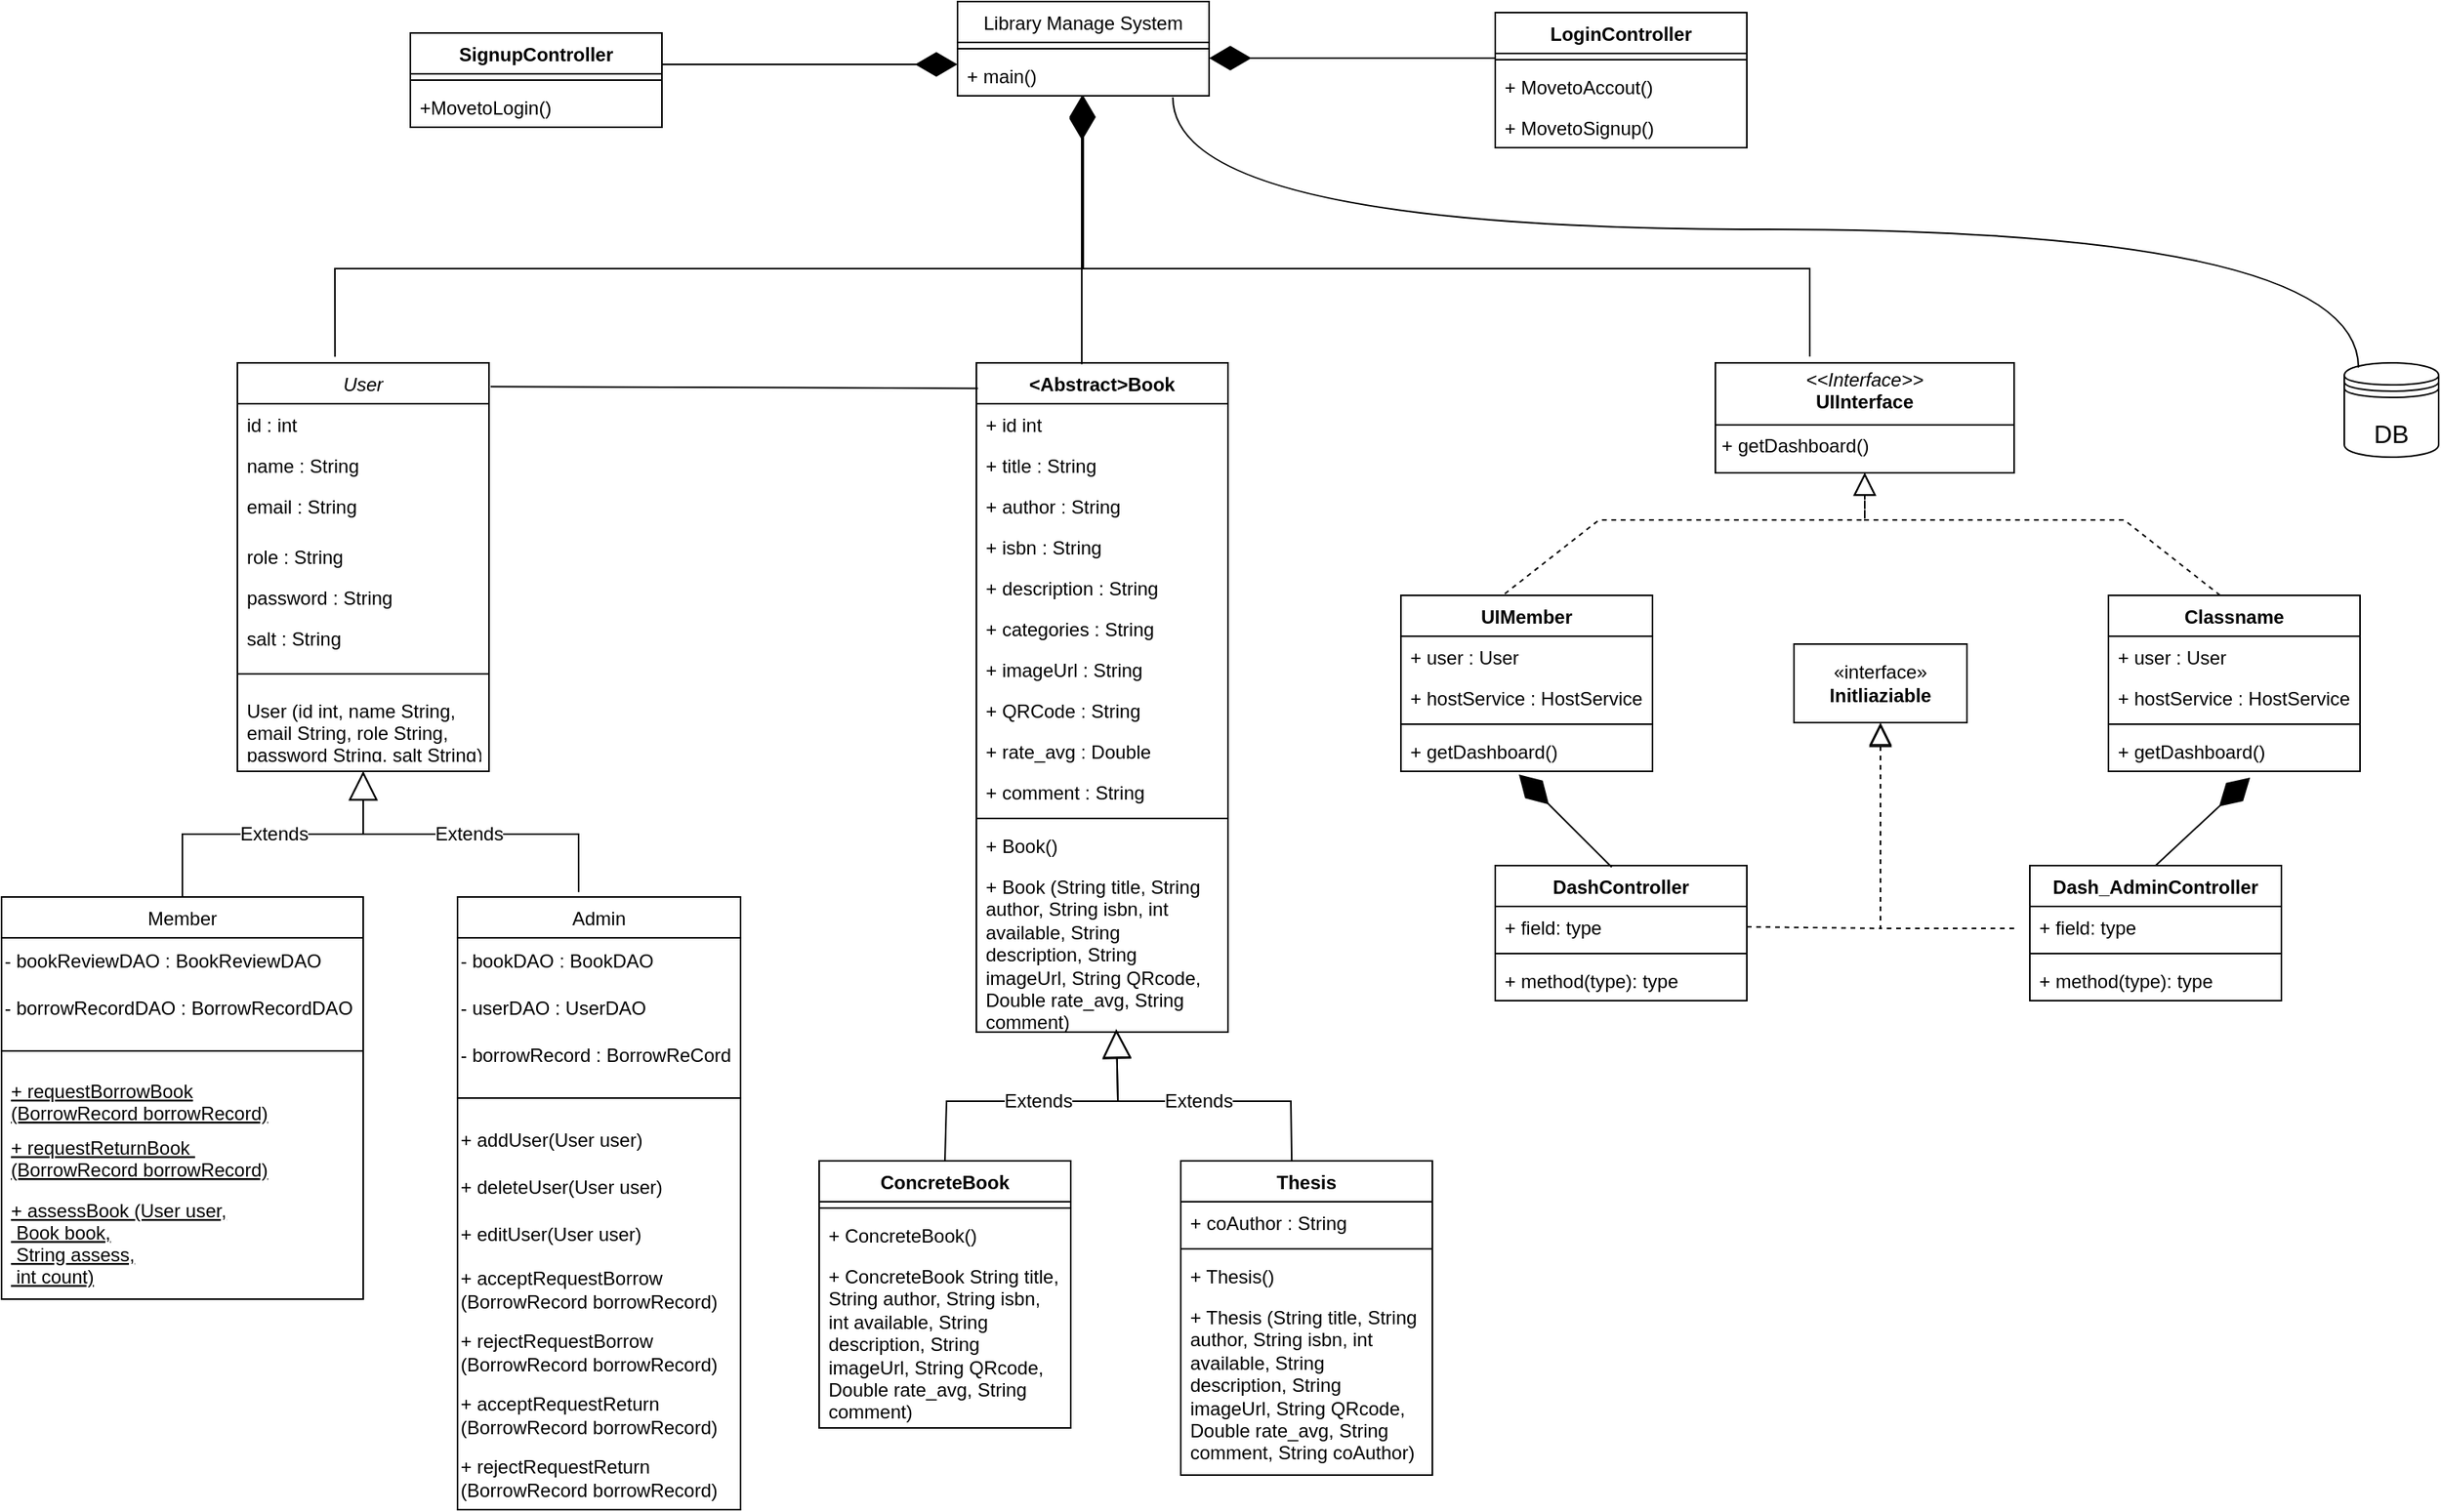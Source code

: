 <mxfile version="25.0.1">
  <diagram id="C5RBs43oDa-KdzZeNtuy" name="Page-1">
    <mxGraphModel dx="3167" dy="1218" grid="1" gridSize="10" guides="1" tooltips="1" connect="1" arrows="1" fold="1" page="1" pageScale="1" pageWidth="827" pageHeight="1169" math="0" shadow="0">
      <root>
        <mxCell id="WIyWlLk6GJQsqaUBKTNV-0" />
        <mxCell id="WIyWlLk6GJQsqaUBKTNV-1" parent="WIyWlLk6GJQsqaUBKTNV-0" />
        <mxCell id="zkfFHV4jXpPFQw0GAbJ--0" value="User" style="swimlane;fontStyle=2;align=center;verticalAlign=top;childLayout=stackLayout;horizontal=1;startSize=26;horizontalStack=0;resizeParent=1;resizeLast=0;collapsible=1;marginBottom=0;rounded=0;shadow=0;strokeWidth=1;" parent="WIyWlLk6GJQsqaUBKTNV-1" vertex="1">
          <mxGeometry x="60" y="340" width="160" height="260" as="geometry">
            <mxRectangle x="220" y="120" width="160" height="26" as="alternateBounds" />
          </mxGeometry>
        </mxCell>
        <mxCell id="zkfFHV4jXpPFQw0GAbJ--1" value="id : int&#xa;&#xa;" style="text;align=left;verticalAlign=top;spacingLeft=4;spacingRight=4;overflow=hidden;rotatable=0;points=[[0,0.5],[1,0.5]];portConstraint=eastwest;" parent="zkfFHV4jXpPFQw0GAbJ--0" vertex="1">
          <mxGeometry y="26" width="160" height="26" as="geometry" />
        </mxCell>
        <mxCell id="zkfFHV4jXpPFQw0GAbJ--2" value="name : String" style="text;align=left;verticalAlign=top;spacingLeft=4;spacingRight=4;overflow=hidden;rotatable=0;points=[[0,0.5],[1,0.5]];portConstraint=eastwest;rounded=0;shadow=0;html=0;" parent="zkfFHV4jXpPFQw0GAbJ--0" vertex="1">
          <mxGeometry y="52" width="160" height="26" as="geometry" />
        </mxCell>
        <mxCell id="zkfFHV4jXpPFQw0GAbJ--3" value="email : String" style="text;align=left;verticalAlign=top;spacingLeft=4;spacingRight=4;overflow=hidden;rotatable=0;points=[[0,0.5],[1,0.5]];portConstraint=eastwest;rounded=0;shadow=0;html=0;" parent="zkfFHV4jXpPFQw0GAbJ--0" vertex="1">
          <mxGeometry y="78" width="160" height="32" as="geometry" />
        </mxCell>
        <mxCell id="9yDtjn6EirdNGOI5Sz85-18" value="role : String" style="text;align=left;verticalAlign=top;spacingLeft=4;spacingRight=4;overflow=hidden;rotatable=0;points=[[0,0.5],[1,0.5]];portConstraint=eastwest;" parent="zkfFHV4jXpPFQw0GAbJ--0" vertex="1">
          <mxGeometry y="110" width="160" height="26" as="geometry" />
        </mxCell>
        <mxCell id="9yDtjn6EirdNGOI5Sz85-19" value="password : String" style="text;align=left;verticalAlign=top;spacingLeft=4;spacingRight=4;overflow=hidden;rotatable=0;points=[[0,0.5],[1,0.5]];portConstraint=eastwest;rounded=0;shadow=0;html=0;" parent="zkfFHV4jXpPFQw0GAbJ--0" vertex="1">
          <mxGeometry y="136" width="160" height="26" as="geometry" />
        </mxCell>
        <mxCell id="9yDtjn6EirdNGOI5Sz85-20" value="salt : String" style="text;align=left;verticalAlign=top;spacingLeft=4;spacingRight=4;overflow=hidden;rotatable=0;points=[[0,0.5],[1,0.5]];portConstraint=eastwest;rounded=0;shadow=0;html=0;" parent="zkfFHV4jXpPFQw0GAbJ--0" vertex="1">
          <mxGeometry y="162" width="160" height="26" as="geometry" />
        </mxCell>
        <mxCell id="9yDtjn6EirdNGOI5Sz85-48" value="" style="line;strokeWidth=1;fillColor=none;align=left;verticalAlign=middle;spacingTop=-1;spacingLeft=3;spacingRight=3;rotatable=0;labelPosition=right;points=[];portConstraint=eastwest;strokeColor=inherit;" parent="zkfFHV4jXpPFQw0GAbJ--0" vertex="1">
          <mxGeometry y="188" width="160" height="20" as="geometry" />
        </mxCell>
        <mxCell id="9yDtjn6EirdNGOI5Sz85-46" value="User (id int, name String, &#xa;email String, role String, &#xa;password String, salt String)" style="text;align=left;verticalAlign=top;spacingLeft=4;spacingRight=4;overflow=hidden;rotatable=0;points=[[0,0.5],[1,0.5]];portConstraint=eastwest;rounded=0;shadow=0;html=0;" parent="zkfFHV4jXpPFQw0GAbJ--0" vertex="1">
          <mxGeometry y="208" width="160" height="42" as="geometry" />
        </mxCell>
        <mxCell id="zkfFHV4jXpPFQw0GAbJ--6" value="Member" style="swimlane;fontStyle=0;align=center;verticalAlign=top;childLayout=stackLayout;horizontal=1;startSize=26;horizontalStack=0;resizeParent=1;resizeLast=0;collapsible=1;marginBottom=0;rounded=0;shadow=0;strokeWidth=1;" parent="WIyWlLk6GJQsqaUBKTNV-1" vertex="1">
          <mxGeometry x="-90" y="680" width="230" height="256" as="geometry">
            <mxRectangle x="130" y="380" width="160" height="26" as="alternateBounds" />
          </mxGeometry>
        </mxCell>
        <mxCell id="9yDtjn6EirdNGOI5Sz85-147" value="- bookReviewDAO : BookReviewDAO" style="text;html=1;align=left;verticalAlign=middle;resizable=0;points=[];autosize=1;strokeColor=none;fillColor=none;fontFamily=Helvetica;fontSize=12;fontColor=default;" parent="zkfFHV4jXpPFQw0GAbJ--6" vertex="1">
          <mxGeometry y="26" width="230" height="30" as="geometry" />
        </mxCell>
        <mxCell id="9yDtjn6EirdNGOI5Sz85-148" value="- borrowRecordDAO : BorrowRecordDAO" style="text;html=1;align=left;verticalAlign=middle;resizable=0;points=[];autosize=1;strokeColor=none;fillColor=none;fontFamily=Helvetica;fontSize=12;fontColor=default;" parent="zkfFHV4jXpPFQw0GAbJ--6" vertex="1">
          <mxGeometry y="56" width="230" height="30" as="geometry" />
        </mxCell>
        <mxCell id="zkfFHV4jXpPFQw0GAbJ--9" value="" style="line;html=1;strokeWidth=1;align=left;verticalAlign=middle;spacingTop=-1;spacingLeft=3;spacingRight=3;rotatable=0;labelPosition=right;points=[];portConstraint=eastwest;" parent="zkfFHV4jXpPFQw0GAbJ--6" vertex="1">
          <mxGeometry y="86" width="230" height="24" as="geometry" />
        </mxCell>
        <mxCell id="zkfFHV4jXpPFQw0GAbJ--10" value="+ requestBorrowBook&#xa;(BorrowRecord borrowRecord)" style="text;align=left;verticalAlign=top;spacingLeft=4;spacingRight=4;overflow=hidden;rotatable=0;points=[[0,0.5],[1,0.5]];portConstraint=eastwest;fontStyle=4" parent="zkfFHV4jXpPFQw0GAbJ--6" vertex="1">
          <mxGeometry y="110" width="230" height="36" as="geometry" />
        </mxCell>
        <mxCell id="9yDtjn6EirdNGOI5Sz85-119" value="+ requestReturnBook &#xa;(BorrowRecord borrowRecord)&#xa;" style="text;align=left;verticalAlign=top;spacingLeft=4;spacingRight=4;overflow=hidden;rotatable=0;points=[[0,0.5],[1,0.5]];portConstraint=eastwest;fontStyle=4" parent="zkfFHV4jXpPFQw0GAbJ--6" vertex="1">
          <mxGeometry y="146" width="230" height="40" as="geometry" />
        </mxCell>
        <mxCell id="9yDtjn6EirdNGOI5Sz85-120" value="+ assessBook (User user,&#xa; Book book,&#xa; String assess,&#xa; int count)&#xa;" style="text;align=left;verticalAlign=top;spacingLeft=4;spacingRight=4;overflow=hidden;rotatable=0;points=[[0,0.5],[1,0.5]];portConstraint=eastwest;fontStyle=4" parent="zkfFHV4jXpPFQw0GAbJ--6" vertex="1">
          <mxGeometry y="186" width="230" height="70" as="geometry" />
        </mxCell>
        <mxCell id="zkfFHV4jXpPFQw0GAbJ--13" value="Admin" style="swimlane;fontStyle=0;align=center;verticalAlign=top;childLayout=stackLayout;horizontal=1;startSize=26;horizontalStack=0;resizeParent=1;resizeLast=0;collapsible=1;marginBottom=0;rounded=0;shadow=0;strokeWidth=1;" parent="WIyWlLk6GJQsqaUBKTNV-1" vertex="1">
          <mxGeometry x="200" y="680" width="180" height="390" as="geometry">
            <mxRectangle x="340" y="380" width="170" height="26" as="alternateBounds" />
          </mxGeometry>
        </mxCell>
        <mxCell id="9yDtjn6EirdNGOI5Sz85-143" value="- bookDAO : BookDAO" style="text;html=1;align=left;verticalAlign=middle;resizable=0;points=[];autosize=1;strokeColor=none;fillColor=none;fontFamily=Helvetica;fontSize=12;fontColor=default;" parent="zkfFHV4jXpPFQw0GAbJ--13" vertex="1">
          <mxGeometry y="26" width="180" height="30" as="geometry" />
        </mxCell>
        <mxCell id="9yDtjn6EirdNGOI5Sz85-144" value="- userDAO : UserDAO" style="text;html=1;align=left;verticalAlign=middle;resizable=0;points=[];autosize=1;strokeColor=none;fillColor=none;fontFamily=Helvetica;fontSize=12;fontColor=default;" parent="zkfFHV4jXpPFQw0GAbJ--13" vertex="1">
          <mxGeometry y="56" width="180" height="30" as="geometry" />
        </mxCell>
        <mxCell id="9yDtjn6EirdNGOI5Sz85-145" value="- borrowRecord : BorrowReCord" style="text;html=1;align=left;verticalAlign=middle;resizable=0;points=[];autosize=1;strokeColor=none;fillColor=none;fontFamily=Helvetica;fontSize=12;fontColor=default;" parent="zkfFHV4jXpPFQw0GAbJ--13" vertex="1">
          <mxGeometry y="86" width="180" height="30" as="geometry" />
        </mxCell>
        <mxCell id="zkfFHV4jXpPFQw0GAbJ--15" value="" style="line;html=1;strokeWidth=1;align=left;verticalAlign=middle;spacingTop=-1;spacingLeft=3;spacingRight=3;rotatable=0;labelPosition=right;points=[];portConstraint=eastwest;" parent="zkfFHV4jXpPFQw0GAbJ--13" vertex="1">
          <mxGeometry y="116" width="180" height="24" as="geometry" />
        </mxCell>
        <mxCell id="9yDtjn6EirdNGOI5Sz85-128" value="+ addUser(User user)" style="text;html=1;align=left;verticalAlign=middle;resizable=0;points=[];autosize=1;strokeColor=none;fillColor=none;fontFamily=Helvetica;fontSize=12;fontColor=default;" parent="zkfFHV4jXpPFQw0GAbJ--13" vertex="1">
          <mxGeometry y="140" width="180" height="30" as="geometry" />
        </mxCell>
        <mxCell id="9yDtjn6EirdNGOI5Sz85-127" value="&lt;div&gt;+ deleteUser(User user)&lt;br&gt;&lt;/div&gt;" style="text;html=1;align=left;verticalAlign=middle;resizable=0;points=[];autosize=1;strokeColor=none;fillColor=none;fontFamily=Helvetica;fontSize=12;fontColor=default;" parent="zkfFHV4jXpPFQw0GAbJ--13" vertex="1">
          <mxGeometry y="170" width="180" height="30" as="geometry" />
        </mxCell>
        <mxCell id="9yDtjn6EirdNGOI5Sz85-129" value="&lt;div&gt;+ editUser(User user)&lt;br&gt;&lt;/div&gt;" style="text;html=1;align=left;verticalAlign=middle;resizable=0;points=[];autosize=1;strokeColor=none;fillColor=none;fontFamily=Helvetica;fontSize=12;fontColor=default;" parent="zkfFHV4jXpPFQw0GAbJ--13" vertex="1">
          <mxGeometry y="200" width="180" height="30" as="geometry" />
        </mxCell>
        <mxCell id="9yDtjn6EirdNGOI5Sz85-122" value="+ acceptRequestBorrow&lt;div&gt;(BorrowRecord borrowRecord)&lt;/div&gt;" style="text;html=1;align=left;verticalAlign=middle;resizable=0;points=[];autosize=1;strokeColor=none;fillColor=none;fontFamily=Helvetica;fontSize=12;fontColor=default;" parent="zkfFHV4jXpPFQw0GAbJ--13" vertex="1">
          <mxGeometry y="230" width="180" height="40" as="geometry" />
        </mxCell>
        <mxCell id="9yDtjn6EirdNGOI5Sz85-124" value="+ rejectRequestBorrow&lt;div&gt;(BorrowRecord borrowRecord)&lt;br&gt;&lt;/div&gt;" style="text;html=1;align=left;verticalAlign=middle;resizable=0;points=[];autosize=1;strokeColor=none;fillColor=none;fontFamily=Helvetica;fontSize=12;fontColor=default;" parent="zkfFHV4jXpPFQw0GAbJ--13" vertex="1">
          <mxGeometry y="270" width="180" height="40" as="geometry" />
        </mxCell>
        <mxCell id="9yDtjn6EirdNGOI5Sz85-125" value="&lt;div&gt;+ acceptRequestReturn&lt;/div&gt;&lt;div&gt;(BorrowRecord borrowRecord)&lt;br&gt;&lt;/div&gt;" style="text;html=1;align=left;verticalAlign=middle;resizable=0;points=[];autosize=1;strokeColor=none;fillColor=none;fontFamily=Helvetica;fontSize=12;fontColor=default;" parent="zkfFHV4jXpPFQw0GAbJ--13" vertex="1">
          <mxGeometry y="310" width="180" height="40" as="geometry" />
        </mxCell>
        <mxCell id="9yDtjn6EirdNGOI5Sz85-126" value="&lt;div&gt;+ rejectRequestReturn&lt;/div&gt;&lt;div&gt;(BorrowRecord borrowRecord)&lt;br&gt;&lt;/div&gt;" style="text;html=1;align=left;verticalAlign=middle;resizable=0;points=[];autosize=1;strokeColor=none;fillColor=none;fontFamily=Helvetica;fontSize=12;fontColor=default;" parent="zkfFHV4jXpPFQw0GAbJ--13" vertex="1">
          <mxGeometry y="350" width="180" height="40" as="geometry" />
        </mxCell>
        <mxCell id="zkfFHV4jXpPFQw0GAbJ--17" value="Library Manage System" style="swimlane;fontStyle=0;align=center;verticalAlign=top;childLayout=stackLayout;horizontal=1;startSize=26;horizontalStack=0;resizeParent=1;resizeLast=0;collapsible=1;marginBottom=0;rounded=0;shadow=0;strokeWidth=1;" parent="WIyWlLk6GJQsqaUBKTNV-1" vertex="1">
          <mxGeometry x="518" y="110" width="160" height="60" as="geometry">
            <mxRectangle x="550" y="140" width="160" height="26" as="alternateBounds" />
          </mxGeometry>
        </mxCell>
        <mxCell id="zkfFHV4jXpPFQw0GAbJ--23" value="" style="line;html=1;strokeWidth=1;align=left;verticalAlign=middle;spacingTop=-1;spacingLeft=3;spacingRight=3;rotatable=0;labelPosition=right;points=[];portConstraint=eastwest;" parent="zkfFHV4jXpPFQw0GAbJ--17" vertex="1">
          <mxGeometry y="26" width="160" height="8" as="geometry" />
        </mxCell>
        <mxCell id="zkfFHV4jXpPFQw0GAbJ--24" value="+ main()" style="text;align=left;verticalAlign=top;spacingLeft=4;spacingRight=4;overflow=hidden;rotatable=0;points=[[0,0.5],[1,0.5]];portConstraint=eastwest;" parent="zkfFHV4jXpPFQw0GAbJ--17" vertex="1">
          <mxGeometry y="34" width="160" height="26" as="geometry" />
        </mxCell>
        <mxCell id="9yDtjn6EirdNGOI5Sz85-29" value="" style="endArrow=diamondThin;endFill=1;endSize=24;html=1;rounded=0;" parent="WIyWlLk6GJQsqaUBKTNV-1" edge="1">
          <mxGeometry width="160" relative="1" as="geometry">
            <mxPoint x="330" y="150" as="sourcePoint" />
            <mxPoint x="518" y="150" as="targetPoint" />
            <Array as="points">
              <mxPoint x="330" y="150" />
            </Array>
          </mxGeometry>
        </mxCell>
        <mxCell id="9yDtjn6EirdNGOI5Sz85-30" value="LoginController" style="swimlane;fontStyle=1;align=center;verticalAlign=top;childLayout=stackLayout;horizontal=1;startSize=26;horizontalStack=0;resizeParent=1;resizeParentMax=0;resizeLast=0;collapsible=1;marginBottom=0;whiteSpace=wrap;html=1;" parent="WIyWlLk6GJQsqaUBKTNV-1" vertex="1">
          <mxGeometry x="860" y="117" width="160" height="86" as="geometry" />
        </mxCell>
        <mxCell id="9yDtjn6EirdNGOI5Sz85-32" value="" style="line;strokeWidth=1;fillColor=none;align=left;verticalAlign=middle;spacingTop=-1;spacingLeft=3;spacingRight=3;rotatable=0;labelPosition=right;points=[];portConstraint=eastwest;strokeColor=inherit;" parent="9yDtjn6EirdNGOI5Sz85-30" vertex="1">
          <mxGeometry y="26" width="160" height="8" as="geometry" />
        </mxCell>
        <mxCell id="9yDtjn6EirdNGOI5Sz85-33" value="+ MovetoAccout()" style="text;strokeColor=none;fillColor=none;align=left;verticalAlign=top;spacingLeft=4;spacingRight=4;overflow=hidden;rotatable=0;points=[[0,0.5],[1,0.5]];portConstraint=eastwest;whiteSpace=wrap;html=1;" parent="9yDtjn6EirdNGOI5Sz85-30" vertex="1">
          <mxGeometry y="34" width="160" height="26" as="geometry" />
        </mxCell>
        <mxCell id="9yDtjn6EirdNGOI5Sz85-36" value="+ MovetoSignup()" style="text;strokeColor=none;fillColor=none;align=left;verticalAlign=top;spacingLeft=4;spacingRight=4;overflow=hidden;rotatable=0;points=[[0,0.5],[1,0.5]];portConstraint=eastwest;whiteSpace=wrap;html=1;" parent="9yDtjn6EirdNGOI5Sz85-30" vertex="1">
          <mxGeometry y="60" width="160" height="26" as="geometry" />
        </mxCell>
        <mxCell id="9yDtjn6EirdNGOI5Sz85-37" value="" style="endArrow=diamondThin;endFill=1;endSize=24;html=1;rounded=0;" parent="WIyWlLk6GJQsqaUBKTNV-1" edge="1">
          <mxGeometry width="160" relative="1" as="geometry">
            <mxPoint x="860" y="146" as="sourcePoint" />
            <mxPoint x="678" y="146" as="targetPoint" />
            <Array as="points" />
          </mxGeometry>
        </mxCell>
        <mxCell id="9yDtjn6EirdNGOI5Sz85-39" value="SignupController" style="swimlane;fontStyle=1;align=center;verticalAlign=top;childLayout=stackLayout;horizontal=1;startSize=26;horizontalStack=0;resizeParent=1;resizeParentMax=0;resizeLast=0;collapsible=1;marginBottom=0;whiteSpace=wrap;html=1;" parent="WIyWlLk6GJQsqaUBKTNV-1" vertex="1">
          <mxGeometry x="170" y="130" width="160" height="60" as="geometry" />
        </mxCell>
        <mxCell id="9yDtjn6EirdNGOI5Sz85-41" value="" style="line;strokeWidth=1;fillColor=none;align=left;verticalAlign=middle;spacingTop=-1;spacingLeft=3;spacingRight=3;rotatable=0;labelPosition=right;points=[];portConstraint=eastwest;strokeColor=inherit;" parent="9yDtjn6EirdNGOI5Sz85-39" vertex="1">
          <mxGeometry y="26" width="160" height="8" as="geometry" />
        </mxCell>
        <mxCell id="9yDtjn6EirdNGOI5Sz85-42" value="+MovetoLogin()" style="text;strokeColor=none;fillColor=none;align=left;verticalAlign=top;spacingLeft=4;spacingRight=4;overflow=hidden;rotatable=0;points=[[0,0.5],[1,0.5]];portConstraint=eastwest;whiteSpace=wrap;html=1;" parent="9yDtjn6EirdNGOI5Sz85-39" vertex="1">
          <mxGeometry y="34" width="160" height="26" as="geometry" />
        </mxCell>
        <mxCell id="9yDtjn6EirdNGOI5Sz85-51" value="&amp;lt;Abstract&amp;gt;Book" style="swimlane;fontStyle=1;align=center;verticalAlign=top;childLayout=stackLayout;horizontal=1;startSize=26;horizontalStack=0;resizeParent=1;resizeParentMax=0;resizeLast=0;collapsible=1;marginBottom=0;whiteSpace=wrap;html=1;" parent="WIyWlLk6GJQsqaUBKTNV-1" vertex="1">
          <mxGeometry x="530" y="340" width="160" height="426" as="geometry">
            <mxRectangle x="520" y="340" width="70" height="30" as="alternateBounds" />
          </mxGeometry>
        </mxCell>
        <mxCell id="9yDtjn6EirdNGOI5Sz85-65" value="+ id int" style="text;strokeColor=none;fillColor=none;align=left;verticalAlign=top;spacingLeft=4;spacingRight=4;overflow=hidden;rotatable=0;points=[[0,0.5],[1,0.5]];portConstraint=eastwest;whiteSpace=wrap;html=1;" parent="9yDtjn6EirdNGOI5Sz85-51" vertex="1">
          <mxGeometry y="26" width="160" height="26" as="geometry" />
        </mxCell>
        <mxCell id="9yDtjn6EirdNGOI5Sz85-52" value="+ title : String" style="text;strokeColor=none;fillColor=none;align=left;verticalAlign=top;spacingLeft=4;spacingRight=4;overflow=hidden;rotatable=0;points=[[0,0.5],[1,0.5]];portConstraint=eastwest;whiteSpace=wrap;html=1;" parent="9yDtjn6EirdNGOI5Sz85-51" vertex="1">
          <mxGeometry y="52" width="160" height="26" as="geometry" />
        </mxCell>
        <mxCell id="9yDtjn6EirdNGOI5Sz85-66" value="+ author : String&amp;nbsp;" style="text;strokeColor=none;fillColor=none;align=left;verticalAlign=top;spacingLeft=4;spacingRight=4;overflow=hidden;rotatable=0;points=[[0,0.5],[1,0.5]];portConstraint=eastwest;whiteSpace=wrap;html=1;" parent="9yDtjn6EirdNGOI5Sz85-51" vertex="1">
          <mxGeometry y="78" width="160" height="26" as="geometry" />
        </mxCell>
        <mxCell id="9yDtjn6EirdNGOI5Sz85-69" value="+ isbn : String" style="text;strokeColor=none;fillColor=none;align=left;verticalAlign=top;spacingLeft=4;spacingRight=4;overflow=hidden;rotatable=0;points=[[0,0.5],[1,0.5]];portConstraint=eastwest;whiteSpace=wrap;html=1;" parent="9yDtjn6EirdNGOI5Sz85-51" vertex="1">
          <mxGeometry y="104" width="160" height="26" as="geometry" />
        </mxCell>
        <mxCell id="9yDtjn6EirdNGOI5Sz85-70" value="+ description : String" style="text;strokeColor=none;fillColor=none;align=left;verticalAlign=top;spacingLeft=4;spacingRight=4;overflow=hidden;rotatable=0;points=[[0,0.5],[1,0.5]];portConstraint=eastwest;whiteSpace=wrap;html=1;" parent="9yDtjn6EirdNGOI5Sz85-51" vertex="1">
          <mxGeometry y="130" width="160" height="26" as="geometry" />
        </mxCell>
        <mxCell id="9yDtjn6EirdNGOI5Sz85-73" value="+ categories : String" style="text;strokeColor=none;fillColor=none;align=left;verticalAlign=top;spacingLeft=4;spacingRight=4;overflow=hidden;rotatable=0;points=[[0,0.5],[1,0.5]];portConstraint=eastwest;whiteSpace=wrap;html=1;" parent="9yDtjn6EirdNGOI5Sz85-51" vertex="1">
          <mxGeometry y="156" width="160" height="26" as="geometry" />
        </mxCell>
        <mxCell id="9yDtjn6EirdNGOI5Sz85-74" value="+ imageUrl : String" style="text;strokeColor=none;fillColor=none;align=left;verticalAlign=top;spacingLeft=4;spacingRight=4;overflow=hidden;rotatable=0;points=[[0,0.5],[1,0.5]];portConstraint=eastwest;whiteSpace=wrap;html=1;" parent="9yDtjn6EirdNGOI5Sz85-51" vertex="1">
          <mxGeometry y="182" width="160" height="26" as="geometry" />
        </mxCell>
        <mxCell id="9yDtjn6EirdNGOI5Sz85-72" value="+ QRCode : String" style="text;strokeColor=none;fillColor=none;align=left;verticalAlign=top;spacingLeft=4;spacingRight=4;overflow=hidden;rotatable=0;points=[[0,0.5],[1,0.5]];portConstraint=eastwest;whiteSpace=wrap;html=1;" parent="9yDtjn6EirdNGOI5Sz85-51" vertex="1">
          <mxGeometry y="208" width="160" height="26" as="geometry" />
        </mxCell>
        <mxCell id="9yDtjn6EirdNGOI5Sz85-76" value="+ rate_avg : Double" style="text;strokeColor=none;fillColor=none;align=left;verticalAlign=top;spacingLeft=4;spacingRight=4;overflow=hidden;rotatable=0;points=[[0,0.5],[1,0.5]];portConstraint=eastwest;whiteSpace=wrap;html=1;" parent="9yDtjn6EirdNGOI5Sz85-51" vertex="1">
          <mxGeometry y="234" width="160" height="26" as="geometry" />
        </mxCell>
        <mxCell id="9yDtjn6EirdNGOI5Sz85-77" value="+ comment : String" style="text;strokeColor=none;fillColor=none;align=left;verticalAlign=top;spacingLeft=4;spacingRight=4;overflow=hidden;rotatable=0;points=[[0,0.5],[1,0.5]];portConstraint=eastwest;whiteSpace=wrap;html=1;" parent="9yDtjn6EirdNGOI5Sz85-51" vertex="1">
          <mxGeometry y="260" width="160" height="26" as="geometry" />
        </mxCell>
        <mxCell id="9yDtjn6EirdNGOI5Sz85-53" value="" style="line;strokeWidth=1;fillColor=none;align=left;verticalAlign=middle;spacingTop=-1;spacingLeft=3;spacingRight=3;rotatable=0;labelPosition=right;points=[];portConstraint=eastwest;strokeColor=inherit;" parent="9yDtjn6EirdNGOI5Sz85-51" vertex="1">
          <mxGeometry y="286" width="160" height="8" as="geometry" />
        </mxCell>
        <mxCell id="9yDtjn6EirdNGOI5Sz85-86" value="+ Book()" style="text;strokeColor=none;fillColor=none;align=left;verticalAlign=top;spacingLeft=4;spacingRight=4;overflow=hidden;rotatable=0;points=[[0,0.5],[1,0.5]];portConstraint=eastwest;whiteSpace=wrap;html=1;" parent="9yDtjn6EirdNGOI5Sz85-51" vertex="1">
          <mxGeometry y="294" width="160" height="26" as="geometry" />
        </mxCell>
        <mxCell id="9yDtjn6EirdNGOI5Sz85-54" value="+ Book (String title, String author, String isbn, int available, String description, String imageUrl, String QRcode, Double rate_avg, String comment)" style="text;strokeColor=none;fillColor=none;align=left;verticalAlign=top;spacingLeft=4;spacingRight=4;overflow=hidden;rotatable=0;points=[[0,0.5],[1,0.5]];portConstraint=eastwest;whiteSpace=wrap;html=1;" parent="9yDtjn6EirdNGOI5Sz85-51" vertex="1">
          <mxGeometry y="320" width="160" height="106" as="geometry" />
        </mxCell>
        <mxCell id="9yDtjn6EirdNGOI5Sz85-78" value="ConcreteBook" style="swimlane;fontStyle=1;align=center;verticalAlign=top;childLayout=stackLayout;horizontal=1;startSize=26;horizontalStack=0;resizeParent=1;resizeParentMax=0;resizeLast=0;collapsible=1;marginBottom=0;whiteSpace=wrap;html=1;spacingLeft=4;spacingRight=4;fontFamily=Helvetica;fontSize=12;fontColor=default;fillColor=none;gradientColor=none;" parent="WIyWlLk6GJQsqaUBKTNV-1" vertex="1">
          <mxGeometry x="430" y="848" width="160" height="170" as="geometry" />
        </mxCell>
        <mxCell id="9yDtjn6EirdNGOI5Sz85-80" value="" style="line;strokeWidth=1;fillColor=none;align=left;verticalAlign=middle;spacingTop=-1;spacingLeft=3;spacingRight=3;rotatable=0;labelPosition=right;points=[];portConstraint=eastwest;strokeColor=inherit;fontFamily=Helvetica;fontSize=12;fontColor=default;" parent="9yDtjn6EirdNGOI5Sz85-78" vertex="1">
          <mxGeometry y="26" width="160" height="8" as="geometry" />
        </mxCell>
        <mxCell id="9yDtjn6EirdNGOI5Sz85-81" value="+ ConcreteBook()" style="text;strokeColor=none;fillColor=none;align=left;verticalAlign=top;spacingLeft=4;spacingRight=4;overflow=hidden;rotatable=0;points=[[0,0.5],[1,0.5]];portConstraint=eastwest;whiteSpace=wrap;html=1;fontFamily=Helvetica;fontSize=12;fontColor=default;" parent="9yDtjn6EirdNGOI5Sz85-78" vertex="1">
          <mxGeometry y="34" width="160" height="26" as="geometry" />
        </mxCell>
        <mxCell id="9yDtjn6EirdNGOI5Sz85-87" value="+ ConcreteBook String title, String author, String isbn, int available, String description, String imageUrl, String QRcode, Double rate_avg, String comment)" style="text;strokeColor=none;fillColor=none;align=left;verticalAlign=top;spacingLeft=4;spacingRight=4;overflow=hidden;rotatable=0;points=[[0,0.5],[1,0.5]];portConstraint=eastwest;whiteSpace=wrap;html=1;fontFamily=Helvetica;fontSize=12;fontColor=default;" parent="9yDtjn6EirdNGOI5Sz85-78" vertex="1">
          <mxGeometry y="60" width="160" height="110" as="geometry" />
        </mxCell>
        <mxCell id="9yDtjn6EirdNGOI5Sz85-82" value="Thesis" style="swimlane;fontStyle=1;align=center;verticalAlign=top;childLayout=stackLayout;horizontal=1;startSize=26;horizontalStack=0;resizeParent=1;resizeParentMax=0;resizeLast=0;collapsible=1;marginBottom=0;whiteSpace=wrap;html=1;spacingLeft=4;spacingRight=4;fontFamily=Helvetica;fontSize=12;fontColor=default;fillColor=none;gradientColor=none;" parent="WIyWlLk6GJQsqaUBKTNV-1" vertex="1">
          <mxGeometry x="660" y="848" width="160" height="200" as="geometry" />
        </mxCell>
        <mxCell id="9yDtjn6EirdNGOI5Sz85-83" value="+ coAuthor : String" style="text;strokeColor=none;fillColor=none;align=left;verticalAlign=top;spacingLeft=4;spacingRight=4;overflow=hidden;rotatable=0;points=[[0,0.5],[1,0.5]];portConstraint=eastwest;whiteSpace=wrap;html=1;fontFamily=Helvetica;fontSize=12;fontColor=default;" parent="9yDtjn6EirdNGOI5Sz85-82" vertex="1">
          <mxGeometry y="26" width="160" height="26" as="geometry" />
        </mxCell>
        <mxCell id="9yDtjn6EirdNGOI5Sz85-84" value="" style="line;strokeWidth=1;fillColor=none;align=left;verticalAlign=middle;spacingTop=-1;spacingLeft=3;spacingRight=3;rotatable=0;labelPosition=right;points=[];portConstraint=eastwest;strokeColor=inherit;fontFamily=Helvetica;fontSize=12;fontColor=default;" parent="9yDtjn6EirdNGOI5Sz85-82" vertex="1">
          <mxGeometry y="52" width="160" height="8" as="geometry" />
        </mxCell>
        <mxCell id="9yDtjn6EirdNGOI5Sz85-85" value="+ Thesis()" style="text;strokeColor=none;fillColor=none;align=left;verticalAlign=top;spacingLeft=4;spacingRight=4;overflow=hidden;rotatable=0;points=[[0,0.5],[1,0.5]];portConstraint=eastwest;whiteSpace=wrap;html=1;fontFamily=Helvetica;fontSize=12;fontColor=default;" parent="9yDtjn6EirdNGOI5Sz85-82" vertex="1">
          <mxGeometry y="60" width="160" height="26" as="geometry" />
        </mxCell>
        <mxCell id="9yDtjn6EirdNGOI5Sz85-88" value="+ Thesis (String title, String author, String isbn, int available, String description, String imageUrl, String QRcode, Double rate_avg, String comment, String coAuthor)" style="text;strokeColor=none;fillColor=none;align=left;verticalAlign=top;spacingLeft=4;spacingRight=4;overflow=hidden;rotatable=0;points=[[0,0.5],[1,0.5]];portConstraint=eastwest;whiteSpace=wrap;html=1;fontFamily=Helvetica;fontSize=12;fontColor=default;" parent="9yDtjn6EirdNGOI5Sz85-82" vertex="1">
          <mxGeometry y="86" width="160" height="114" as="geometry" />
        </mxCell>
        <mxCell id="9yDtjn6EirdNGOI5Sz85-90" value="" style="shape=datastore;whiteSpace=wrap;html=1;align=left;verticalAlign=top;spacingLeft=4;spacingRight=4;fontFamily=Helvetica;fontSize=12;fontColor=default;fillColor=none;gradientColor=none;" parent="WIyWlLk6GJQsqaUBKTNV-1" vertex="1">
          <mxGeometry x="1400" y="340" width="60" height="60" as="geometry" />
        </mxCell>
        <mxCell id="9yDtjn6EirdNGOI5Sz85-92" value="&lt;p style=&quot;margin:0px;margin-top:4px;text-align:center;&quot;&gt;&lt;i&gt;&amp;lt;&amp;lt;Interface&amp;gt;&amp;gt;&lt;/i&gt;&lt;br&gt;&lt;b&gt;UIInterface&lt;/b&gt;&lt;/p&gt;&lt;hr size=&quot;1&quot; style=&quot;border-style:solid;&quot;&gt;&lt;p style=&quot;margin:0px;margin-left:4px;&quot;&gt;&lt;/p&gt;&lt;p style=&quot;margin:0px;margin-left:4px;&quot;&gt;+ getDashboard()&lt;/p&gt;" style="verticalAlign=top;align=left;overflow=fill;html=1;whiteSpace=wrap;spacingLeft=4;spacingRight=4;fontFamily=Helvetica;fontSize=12;fontColor=default;fillColor=none;gradientColor=none;" parent="WIyWlLk6GJQsqaUBKTNV-1" vertex="1">
          <mxGeometry x="1000" y="340" width="190" height="70" as="geometry" />
        </mxCell>
        <mxCell id="9yDtjn6EirdNGOI5Sz85-93" style="edgeStyle=orthogonalEdgeStyle;rounded=0;orthogonalLoop=1;jettySize=auto;html=1;exitX=0.5;exitY=1;exitDx=0;exitDy=0;fontFamily=Helvetica;fontSize=12;fontColor=default;" parent="WIyWlLk6GJQsqaUBKTNV-1" source="9yDtjn6EirdNGOI5Sz85-92" target="9yDtjn6EirdNGOI5Sz85-92" edge="1">
          <mxGeometry relative="1" as="geometry" />
        </mxCell>
        <mxCell id="9yDtjn6EirdNGOI5Sz85-96" value="UIMember" style="swimlane;fontStyle=1;align=center;verticalAlign=top;childLayout=stackLayout;horizontal=1;startSize=26;horizontalStack=0;resizeParent=1;resizeParentMax=0;resizeLast=0;collapsible=1;marginBottom=0;whiteSpace=wrap;html=1;spacingLeft=4;spacingRight=4;fontFamily=Helvetica;fontSize=12;fontColor=default;fillColor=none;gradientColor=none;" parent="WIyWlLk6GJQsqaUBKTNV-1" vertex="1">
          <mxGeometry x="800" y="488" width="160" height="112" as="geometry" />
        </mxCell>
        <mxCell id="9yDtjn6EirdNGOI5Sz85-97" value="+ user : User" style="text;strokeColor=none;fillColor=none;align=left;verticalAlign=top;spacingLeft=4;spacingRight=4;overflow=hidden;rotatable=0;points=[[0,0.5],[1,0.5]];portConstraint=eastwest;whiteSpace=wrap;html=1;fontFamily=Helvetica;fontSize=12;fontColor=default;" parent="9yDtjn6EirdNGOI5Sz85-96" vertex="1">
          <mxGeometry y="26" width="160" height="26" as="geometry" />
        </mxCell>
        <mxCell id="9yDtjn6EirdNGOI5Sz85-105" value="+ hostService : HostService" style="text;strokeColor=none;fillColor=none;align=left;verticalAlign=top;spacingLeft=4;spacingRight=4;overflow=hidden;rotatable=0;points=[[0,0.5],[1,0.5]];portConstraint=eastwest;whiteSpace=wrap;html=1;fontFamily=Helvetica;fontSize=12;fontColor=default;" parent="9yDtjn6EirdNGOI5Sz85-96" vertex="1">
          <mxGeometry y="52" width="160" height="26" as="geometry" />
        </mxCell>
        <mxCell id="9yDtjn6EirdNGOI5Sz85-98" value="" style="line;strokeWidth=1;fillColor=none;align=left;verticalAlign=middle;spacingTop=-1;spacingLeft=3;spacingRight=3;rotatable=0;labelPosition=right;points=[];portConstraint=eastwest;strokeColor=inherit;fontFamily=Helvetica;fontSize=12;fontColor=default;" parent="9yDtjn6EirdNGOI5Sz85-96" vertex="1">
          <mxGeometry y="78" width="160" height="8" as="geometry" />
        </mxCell>
        <mxCell id="9yDtjn6EirdNGOI5Sz85-99" value="+ getDashboard()" style="text;strokeColor=none;fillColor=none;align=left;verticalAlign=top;spacingLeft=4;spacingRight=4;overflow=hidden;rotatable=0;points=[[0,0.5],[1,0.5]];portConstraint=eastwest;whiteSpace=wrap;html=1;fontFamily=Helvetica;fontSize=12;fontColor=default;" parent="9yDtjn6EirdNGOI5Sz85-96" vertex="1">
          <mxGeometry y="86" width="160" height="26" as="geometry" />
        </mxCell>
        <mxCell id="9yDtjn6EirdNGOI5Sz85-101" value="Classname" style="swimlane;fontStyle=1;align=center;verticalAlign=top;childLayout=stackLayout;horizontal=1;startSize=26;horizontalStack=0;resizeParent=1;resizeParentMax=0;resizeLast=0;collapsible=1;marginBottom=0;whiteSpace=wrap;html=1;spacingLeft=4;spacingRight=4;fontFamily=Helvetica;fontSize=12;fontColor=default;fillColor=none;gradientColor=none;" parent="WIyWlLk6GJQsqaUBKTNV-1" vertex="1">
          <mxGeometry x="1250" y="488" width="160" height="112" as="geometry" />
        </mxCell>
        <mxCell id="9yDtjn6EirdNGOI5Sz85-102" value="+ user : User" style="text;strokeColor=none;fillColor=none;align=left;verticalAlign=top;spacingLeft=4;spacingRight=4;overflow=hidden;rotatable=0;points=[[0,0.5],[1,0.5]];portConstraint=eastwest;whiteSpace=wrap;html=1;fontFamily=Helvetica;fontSize=12;fontColor=default;" parent="9yDtjn6EirdNGOI5Sz85-101" vertex="1">
          <mxGeometry y="26" width="160" height="26" as="geometry" />
        </mxCell>
        <mxCell id="9yDtjn6EirdNGOI5Sz85-106" value="+ hostService : HostService" style="text;strokeColor=none;fillColor=none;align=left;verticalAlign=top;spacingLeft=4;spacingRight=4;overflow=hidden;rotatable=0;points=[[0,0.5],[1,0.5]];portConstraint=eastwest;whiteSpace=wrap;html=1;fontFamily=Helvetica;fontSize=12;fontColor=default;" parent="9yDtjn6EirdNGOI5Sz85-101" vertex="1">
          <mxGeometry y="52" width="160" height="26" as="geometry" />
        </mxCell>
        <mxCell id="9yDtjn6EirdNGOI5Sz85-103" value="" style="line;strokeWidth=1;fillColor=none;align=left;verticalAlign=middle;spacingTop=-1;spacingLeft=3;spacingRight=3;rotatable=0;labelPosition=right;points=[];portConstraint=eastwest;strokeColor=inherit;fontFamily=Helvetica;fontSize=12;fontColor=default;" parent="9yDtjn6EirdNGOI5Sz85-101" vertex="1">
          <mxGeometry y="78" width="160" height="8" as="geometry" />
        </mxCell>
        <mxCell id="9yDtjn6EirdNGOI5Sz85-104" value="+ getDashboard()" style="text;strokeColor=none;fillColor=none;align=left;verticalAlign=top;spacingLeft=4;spacingRight=4;overflow=hidden;rotatable=0;points=[[0,0.5],[1,0.5]];portConstraint=eastwest;whiteSpace=wrap;html=1;fontFamily=Helvetica;fontSize=12;fontColor=default;" parent="9yDtjn6EirdNGOI5Sz85-101" vertex="1">
          <mxGeometry y="86" width="160" height="26" as="geometry" />
        </mxCell>
        <mxCell id="9yDtjn6EirdNGOI5Sz85-108" value="DashController" style="swimlane;fontStyle=1;align=center;verticalAlign=top;childLayout=stackLayout;horizontal=1;startSize=26;horizontalStack=0;resizeParent=1;resizeParentMax=0;resizeLast=0;collapsible=1;marginBottom=0;whiteSpace=wrap;html=1;spacingLeft=4;spacingRight=4;fontFamily=Helvetica;fontSize=12;fontColor=default;fillColor=none;gradientColor=none;" parent="WIyWlLk6GJQsqaUBKTNV-1" vertex="1">
          <mxGeometry x="860" y="660" width="160" height="86" as="geometry" />
        </mxCell>
        <mxCell id="9yDtjn6EirdNGOI5Sz85-109" value="+ field: type" style="text;strokeColor=none;fillColor=none;align=left;verticalAlign=top;spacingLeft=4;spacingRight=4;overflow=hidden;rotatable=0;points=[[0,0.5],[1,0.5]];portConstraint=eastwest;whiteSpace=wrap;html=1;fontFamily=Helvetica;fontSize=12;fontColor=default;" parent="9yDtjn6EirdNGOI5Sz85-108" vertex="1">
          <mxGeometry y="26" width="160" height="26" as="geometry" />
        </mxCell>
        <mxCell id="9yDtjn6EirdNGOI5Sz85-110" value="" style="line;strokeWidth=1;fillColor=none;align=left;verticalAlign=middle;spacingTop=-1;spacingLeft=3;spacingRight=3;rotatable=0;labelPosition=right;points=[];portConstraint=eastwest;strokeColor=inherit;fontFamily=Helvetica;fontSize=12;fontColor=default;" parent="9yDtjn6EirdNGOI5Sz85-108" vertex="1">
          <mxGeometry y="52" width="160" height="8" as="geometry" />
        </mxCell>
        <mxCell id="9yDtjn6EirdNGOI5Sz85-111" value="+ method(type): type" style="text;strokeColor=none;fillColor=none;align=left;verticalAlign=top;spacingLeft=4;spacingRight=4;overflow=hidden;rotatable=0;points=[[0,0.5],[1,0.5]];portConstraint=eastwest;whiteSpace=wrap;html=1;fontFamily=Helvetica;fontSize=12;fontColor=default;" parent="9yDtjn6EirdNGOI5Sz85-108" vertex="1">
          <mxGeometry y="60" width="160" height="26" as="geometry" />
        </mxCell>
        <mxCell id="9yDtjn6EirdNGOI5Sz85-112" value="Dash_AdminController" style="swimlane;fontStyle=1;align=center;verticalAlign=top;childLayout=stackLayout;horizontal=1;startSize=26;horizontalStack=0;resizeParent=1;resizeParentMax=0;resizeLast=0;collapsible=1;marginBottom=0;whiteSpace=wrap;html=1;spacingLeft=4;spacingRight=4;fontFamily=Helvetica;fontSize=12;fontColor=default;fillColor=none;gradientColor=none;" parent="WIyWlLk6GJQsqaUBKTNV-1" vertex="1">
          <mxGeometry x="1200" y="660" width="160" height="86" as="geometry" />
        </mxCell>
        <mxCell id="9yDtjn6EirdNGOI5Sz85-113" value="+ field: type" style="text;strokeColor=none;fillColor=none;align=left;verticalAlign=top;spacingLeft=4;spacingRight=4;overflow=hidden;rotatable=0;points=[[0,0.5],[1,0.5]];portConstraint=eastwest;whiteSpace=wrap;html=1;fontFamily=Helvetica;fontSize=12;fontColor=default;" parent="9yDtjn6EirdNGOI5Sz85-112" vertex="1">
          <mxGeometry y="26" width="160" height="26" as="geometry" />
        </mxCell>
        <mxCell id="9yDtjn6EirdNGOI5Sz85-114" value="" style="line;strokeWidth=1;fillColor=none;align=left;verticalAlign=middle;spacingTop=-1;spacingLeft=3;spacingRight=3;rotatable=0;labelPosition=right;points=[];portConstraint=eastwest;strokeColor=inherit;fontFamily=Helvetica;fontSize=12;fontColor=default;" parent="9yDtjn6EirdNGOI5Sz85-112" vertex="1">
          <mxGeometry y="52" width="160" height="8" as="geometry" />
        </mxCell>
        <mxCell id="9yDtjn6EirdNGOI5Sz85-115" value="+ method(type): type" style="text;strokeColor=none;fillColor=none;align=left;verticalAlign=top;spacingLeft=4;spacingRight=4;overflow=hidden;rotatable=0;points=[[0,0.5],[1,0.5]];portConstraint=eastwest;whiteSpace=wrap;html=1;fontFamily=Helvetica;fontSize=12;fontColor=default;" parent="9yDtjn6EirdNGOI5Sz85-112" vertex="1">
          <mxGeometry y="60" width="160" height="26" as="geometry" />
        </mxCell>
        <mxCell id="9yDtjn6EirdNGOI5Sz85-158" value="Extends" style="endArrow=block;endSize=16;endFill=0;html=1;rounded=0;fontFamily=Helvetica;fontSize=12;fontColor=default;exitX=0.5;exitY=0;exitDx=0;exitDy=0;entryX=0.5;entryY=1;entryDx=0;entryDy=0;" parent="WIyWlLk6GJQsqaUBKTNV-1" source="zkfFHV4jXpPFQw0GAbJ--6" target="zkfFHV4jXpPFQw0GAbJ--0" edge="1">
          <mxGeometry width="160" relative="1" as="geometry">
            <mxPoint x="-50" y="650" as="sourcePoint" />
            <mxPoint x="235" y="620" as="targetPoint" />
            <Array as="points">
              <mxPoint x="25" y="640" />
              <mxPoint x="140" y="640" />
            </Array>
          </mxGeometry>
        </mxCell>
        <mxCell id="9yDtjn6EirdNGOI5Sz85-159" value="Extends" style="endArrow=block;endSize=16;endFill=0;html=1;rounded=0;fontFamily=Helvetica;fontSize=12;fontColor=default;exitX=0.428;exitY=-0.008;exitDx=0;exitDy=0;exitPerimeter=0;" parent="WIyWlLk6GJQsqaUBKTNV-1" source="zkfFHV4jXpPFQw0GAbJ--13" edge="1">
          <mxGeometry width="160" relative="1" as="geometry">
            <mxPoint x="220" y="660" as="sourcePoint" />
            <mxPoint x="140" y="600" as="targetPoint" />
            <Array as="points">
              <mxPoint x="277" y="640" />
              <mxPoint x="140" y="640" />
            </Array>
          </mxGeometry>
        </mxCell>
        <mxCell id="9yDtjn6EirdNGOI5Sz85-160" value="" style="endArrow=diamondThin;endFill=1;endSize=24;html=1;rounded=0;fontFamily=Helvetica;fontSize=12;fontColor=default;entryX=0.494;entryY=1;entryDx=0;entryDy=0;entryPerimeter=0;exitX=0.388;exitY=-0.015;exitDx=0;exitDy=0;exitPerimeter=0;" parent="WIyWlLk6GJQsqaUBKTNV-1" source="zkfFHV4jXpPFQw0GAbJ--0" target="zkfFHV4jXpPFQw0GAbJ--24" edge="1">
          <mxGeometry width="160" relative="1" as="geometry">
            <mxPoint x="150" y="280" as="sourcePoint" />
            <mxPoint x="640" y="380" as="targetPoint" />
            <Array as="points">
              <mxPoint x="122" y="280" />
              <mxPoint x="597" y="280" />
            </Array>
          </mxGeometry>
        </mxCell>
        <mxCell id="9yDtjn6EirdNGOI5Sz85-162" value="" style="endArrow=diamondThin;endFill=1;endSize=24;html=1;rounded=0;fontFamily=Helvetica;fontSize=12;fontColor=default;exitX=0.419;exitY=0.002;exitDx=0;exitDy=0;entryX=0.494;entryY=1.038;entryDx=0;entryDy=0;entryPerimeter=0;exitPerimeter=0;" parent="WIyWlLk6GJQsqaUBKTNV-1" source="9yDtjn6EirdNGOI5Sz85-51" target="zkfFHV4jXpPFQw0GAbJ--24" edge="1">
          <mxGeometry width="160" relative="1" as="geometry">
            <mxPoint x="480" y="380" as="sourcePoint" />
            <mxPoint x="640" y="380" as="targetPoint" />
          </mxGeometry>
        </mxCell>
        <mxCell id="9yDtjn6EirdNGOI5Sz85-163" value="" style="endArrow=diamondThin;endFill=1;endSize=24;html=1;rounded=0;fontFamily=Helvetica;fontSize=12;fontColor=default;entryX=0.5;entryY=1;entryDx=0;entryDy=0;entryPerimeter=0;exitX=0.316;exitY=-0.057;exitDx=0;exitDy=0;exitPerimeter=0;" parent="WIyWlLk6GJQsqaUBKTNV-1" source="9yDtjn6EirdNGOI5Sz85-92" target="zkfFHV4jXpPFQw0GAbJ--24" edge="1">
          <mxGeometry width="160" relative="1" as="geometry">
            <mxPoint x="1060" y="330" as="sourcePoint" />
            <mxPoint x="640" y="380" as="targetPoint" />
            <Array as="points">
              <mxPoint x="1060" y="280" />
              <mxPoint x="598" y="280" />
            </Array>
          </mxGeometry>
        </mxCell>
        <mxCell id="9yDtjn6EirdNGOI5Sz85-174" value="" style="endArrow=block;dashed=1;endFill=0;endSize=12;html=1;rounded=0;fontFamily=Helvetica;fontSize=12;fontColor=default;exitX=0.413;exitY=-0.009;exitDx=0;exitDy=0;exitPerimeter=0;entryX=0.5;entryY=1;entryDx=0;entryDy=0;" parent="WIyWlLk6GJQsqaUBKTNV-1" source="9yDtjn6EirdNGOI5Sz85-96" target="9yDtjn6EirdNGOI5Sz85-92" edge="1">
          <mxGeometry width="160" relative="1" as="geometry">
            <mxPoint x="930" y="590" as="sourcePoint" />
            <mxPoint x="1090" y="590" as="targetPoint" />
            <Array as="points">
              <mxPoint x="926" y="440" />
              <mxPoint x="1095" y="440" />
            </Array>
          </mxGeometry>
        </mxCell>
        <mxCell id="9yDtjn6EirdNGOI5Sz85-176" value="" style="endArrow=block;dashed=1;endFill=0;endSize=12;html=1;rounded=0;fontFamily=Helvetica;fontSize=12;fontColor=default;entryX=0.5;entryY=1;entryDx=0;entryDy=0;exitX=0.444;exitY=0;exitDx=0;exitDy=0;exitPerimeter=0;" parent="WIyWlLk6GJQsqaUBKTNV-1" source="9yDtjn6EirdNGOI5Sz85-101" target="9yDtjn6EirdNGOI5Sz85-92" edge="1">
          <mxGeometry width="160" relative="1" as="geometry">
            <mxPoint x="1090" y="480" as="sourcePoint" />
            <mxPoint x="1070" y="430" as="targetPoint" />
            <Array as="points">
              <mxPoint x="1260" y="440" />
              <mxPoint x="1095" y="440" />
            </Array>
          </mxGeometry>
        </mxCell>
        <mxCell id="9yDtjn6EirdNGOI5Sz85-177" value="" style="endArrow=diamondThin;endFill=1;endSize=24;html=1;rounded=0;fontFamily=Helvetica;fontSize=12;fontColor=default;exitX=0.463;exitY=0.012;exitDx=0;exitDy=0;entryX=0.469;entryY=1.077;entryDx=0;entryDy=0;entryPerimeter=0;exitPerimeter=0;" parent="WIyWlLk6GJQsqaUBKTNV-1" source="9yDtjn6EirdNGOI5Sz85-108" target="9yDtjn6EirdNGOI5Sz85-99" edge="1">
          <mxGeometry width="160" relative="1" as="geometry">
            <mxPoint x="840" y="600" as="sourcePoint" />
            <mxPoint x="1000" y="600" as="targetPoint" />
          </mxGeometry>
        </mxCell>
        <mxCell id="9yDtjn6EirdNGOI5Sz85-180" value="" style="endArrow=diamondThin;endFill=1;endSize=24;html=1;rounded=0;fontFamily=Helvetica;fontSize=12;fontColor=default;entryX=0.563;entryY=1.154;entryDx=0;entryDy=0;entryPerimeter=0;exitX=0.5;exitY=0;exitDx=0;exitDy=0;" parent="WIyWlLk6GJQsqaUBKTNV-1" source="9yDtjn6EirdNGOI5Sz85-112" target="9yDtjn6EirdNGOI5Sz85-104" edge="1">
          <mxGeometry width="160" relative="1" as="geometry">
            <mxPoint x="840" y="600" as="sourcePoint" />
            <mxPoint x="1000" y="600" as="targetPoint" />
          </mxGeometry>
        </mxCell>
        <mxCell id="9yDtjn6EirdNGOI5Sz85-181" value="Extends" style="endArrow=block;endSize=16;endFill=0;html=1;rounded=0;fontFamily=Helvetica;fontSize=12;fontColor=default;exitX=0.5;exitY=0;exitDx=0;exitDy=0;entryX=0.556;entryY=0.986;entryDx=0;entryDy=0;entryPerimeter=0;" parent="WIyWlLk6GJQsqaUBKTNV-1" source="9yDtjn6EirdNGOI5Sz85-78" target="9yDtjn6EirdNGOI5Sz85-54" edge="1">
          <mxGeometry width="160" relative="1" as="geometry">
            <mxPoint x="511" y="840" as="sourcePoint" />
            <mxPoint x="608" y="770" as="targetPoint" />
            <Array as="points">
              <mxPoint x="511" y="810" />
              <mxPoint x="620" y="810" />
            </Array>
          </mxGeometry>
        </mxCell>
        <mxCell id="9yDtjn6EirdNGOI5Sz85-183" value="Extends" style="endArrow=block;endSize=16;endFill=0;html=1;rounded=0;fontFamily=Helvetica;fontSize=12;fontColor=default;exitX=0.441;exitY=-0.002;exitDx=0;exitDy=0;entryX=0.556;entryY=0.981;entryDx=0;entryDy=0;entryPerimeter=0;exitPerimeter=0;" parent="WIyWlLk6GJQsqaUBKTNV-1" source="9yDtjn6EirdNGOI5Sz85-82" target="9yDtjn6EirdNGOI5Sz85-54" edge="1">
          <mxGeometry width="160" relative="1" as="geometry">
            <mxPoint x="390" y="710" as="sourcePoint" />
            <mxPoint x="610" y="770" as="targetPoint" />
            <Array as="points">
              <mxPoint x="730" y="810" />
              <mxPoint x="690" y="810" />
              <mxPoint x="620" y="810" />
            </Array>
          </mxGeometry>
        </mxCell>
        <mxCell id="adh9Rk2uZc9F1uEyROE8-0" value="«interface»&lt;br&gt;&lt;b&gt;Initliaziable&lt;/b&gt;" style="html=1;whiteSpace=wrap;" parent="WIyWlLk6GJQsqaUBKTNV-1" vertex="1">
          <mxGeometry x="1050" y="519" width="110" height="50" as="geometry" />
        </mxCell>
        <mxCell id="adh9Rk2uZc9F1uEyROE8-1" value="" style="endArrow=block;dashed=1;endFill=0;endSize=12;html=1;rounded=0;entryX=0.5;entryY=1;entryDx=0;entryDy=0;exitX=1;exitY=0.5;exitDx=0;exitDy=0;" parent="WIyWlLk6GJQsqaUBKTNV-1" source="9yDtjn6EirdNGOI5Sz85-109" target="adh9Rk2uZc9F1uEyROE8-0" edge="1">
          <mxGeometry width="160" relative="1" as="geometry">
            <mxPoint x="1105" y="700" as="sourcePoint" />
            <mxPoint x="1160" y="580" as="targetPoint" />
            <Array as="points">
              <mxPoint x="1105" y="700" />
            </Array>
          </mxGeometry>
        </mxCell>
        <mxCell id="adh9Rk2uZc9F1uEyROE8-2" value="" style="endArrow=block;dashed=1;endFill=0;endSize=12;html=1;rounded=0;" parent="WIyWlLk6GJQsqaUBKTNV-1" edge="1">
          <mxGeometry width="160" relative="1" as="geometry">
            <mxPoint x="1190" y="700" as="sourcePoint" />
            <mxPoint x="1105" y="570" as="targetPoint" />
            <Array as="points">
              <mxPoint x="1105" y="700" />
            </Array>
          </mxGeometry>
        </mxCell>
        <mxCell id="ao1kD0rF-YPMmt0D-dSw-0" value="" style="endArrow=none;html=1;rounded=0;fontSize=12;startSize=8;endSize=8;curved=1;exitX=1.006;exitY=0.058;exitDx=0;exitDy=0;exitPerimeter=0;entryX=0.006;entryY=0.038;entryDx=0;entryDy=0;entryPerimeter=0;" parent="WIyWlLk6GJQsqaUBKTNV-1" source="zkfFHV4jXpPFQw0GAbJ--0" target="9yDtjn6EirdNGOI5Sz85-51" edge="1">
          <mxGeometry width="50" height="50" relative="1" as="geometry">
            <mxPoint x="500" y="590" as="sourcePoint" />
            <mxPoint x="550" y="540" as="targetPoint" />
          </mxGeometry>
        </mxCell>
        <mxCell id="ao1kD0rF-YPMmt0D-dSw-2" value="" style="endArrow=none;html=1;edgeStyle=orthogonalEdgeStyle;rounded=0;fontSize=12;startSize=8;endSize=8;curved=1;exitX=0.856;exitY=1.038;exitDx=0;exitDy=0;exitPerimeter=0;entryX=0.15;entryY=0.05;entryDx=0;entryDy=0;entryPerimeter=0;" parent="WIyWlLk6GJQsqaUBKTNV-1" source="zkfFHV4jXpPFQw0GAbJ--24" target="9yDtjn6EirdNGOI5Sz85-90" edge="1">
          <mxGeometry relative="1" as="geometry">
            <mxPoint x="890" y="420" as="sourcePoint" />
            <mxPoint x="1050" y="420" as="targetPoint" />
          </mxGeometry>
        </mxCell>
        <mxCell id="ao1kD0rF-YPMmt0D-dSw-9" value="DB" style="text;html=1;align=center;verticalAlign=middle;whiteSpace=wrap;rounded=0;fontSize=16;" parent="WIyWlLk6GJQsqaUBKTNV-1" vertex="1">
          <mxGeometry x="1400" y="370" width="60" height="30" as="geometry" />
        </mxCell>
      </root>
    </mxGraphModel>
  </diagram>
</mxfile>
